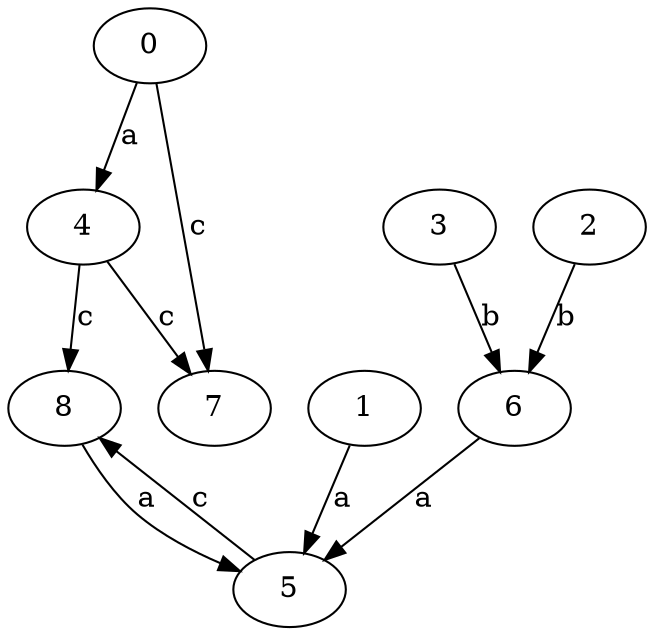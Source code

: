 strict digraph  {
0;
3;
1;
4;
5;
6;
7;
2;
8;
0 -> 4  [label=a];
0 -> 7  [label=c];
3 -> 6  [label=b];
1 -> 5  [label=a];
4 -> 7  [label=c];
4 -> 8  [label=c];
5 -> 8  [label=c];
6 -> 5  [label=a];
2 -> 6  [label=b];
8 -> 5  [label=a];
}
